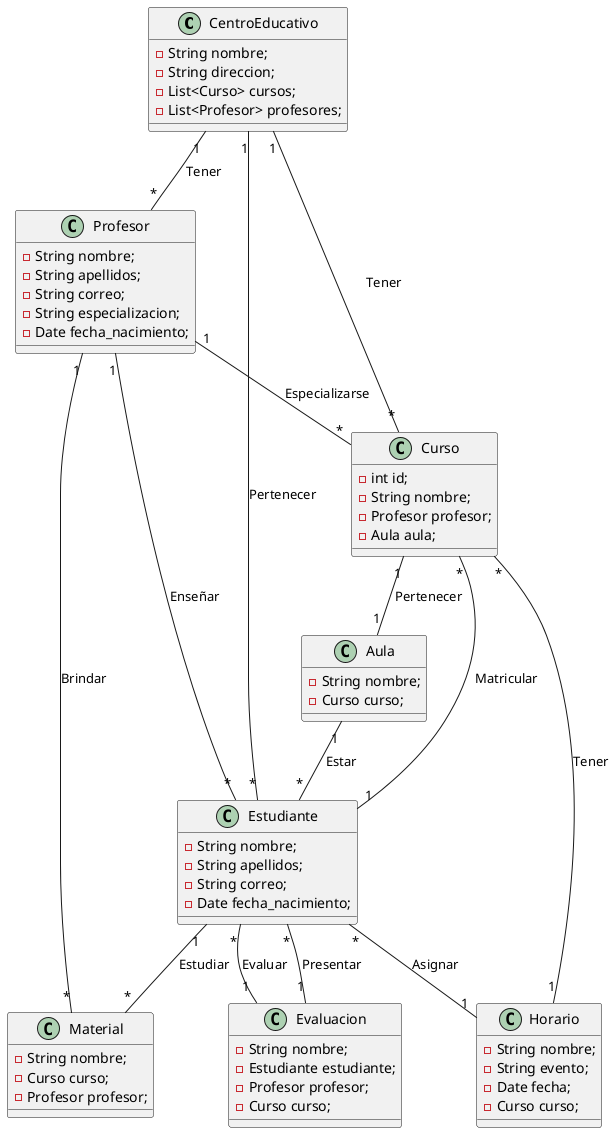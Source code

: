@startuml Sistema Educativo 

class CentroEducativo{
    - String nombre;
    - String direccion;
    - List<Curso> cursos;
    - List<Profesor> profesores;
}

class Curso{
    - int id;
    - String nombre;
    - Profesor profesor;
    - Aula aula;
}

class Profesor{
    - String nombre;
    - String apellidos;
    - String correo;
    - String especializacion;
    - Date fecha_nacimiento;
}

class Estudiante{
    - String nombre;
    - String apellidos;
    - String correo;
    - Date fecha_nacimiento;
}

class Evaluacion{
    - String nombre;
    - Estudiante estudiante;
    - Profesor profesor;
    - Curso curso;
}

class Aula{
    - String nombre;
    - Curso curso;
}

class Horario{
    - String nombre;
    - String evento;
    - Date fecha;
    - Curso curso;
}

class Material{
    - String nombre;
    - Curso curso;
    - Profesor profesor;
}

' RELACIONES

CentroEducativo "1" -- "*" Curso : Tener
CentroEducativo "1" -- "*" Profesor : Tener
Estudiante "*" -- "1" CentroEducativo : Pertenecer
Estudiante "1" -- "*" Curso : Matricular
Estudiante "1" -- "*" Material : Estudiar
Estudiante "*" -- "1" Horario : Asignar
Estudiante "*" -- "1" Evaluacion : Presentar
Profesor "1" -- "*" Curso : Especializarse
Profesor "1" -- "*" Estudiante : Enseñar
Profesor "1" -- "*" Material : Brindar
Curso "1" -- "1" Aula : Pertenecer
Aula "1" -- "*" Estudiante : Estar
Evaluacion "1" -- "*" Estudiante : Evaluar
Horario "1" -- "*" Curso : Tener